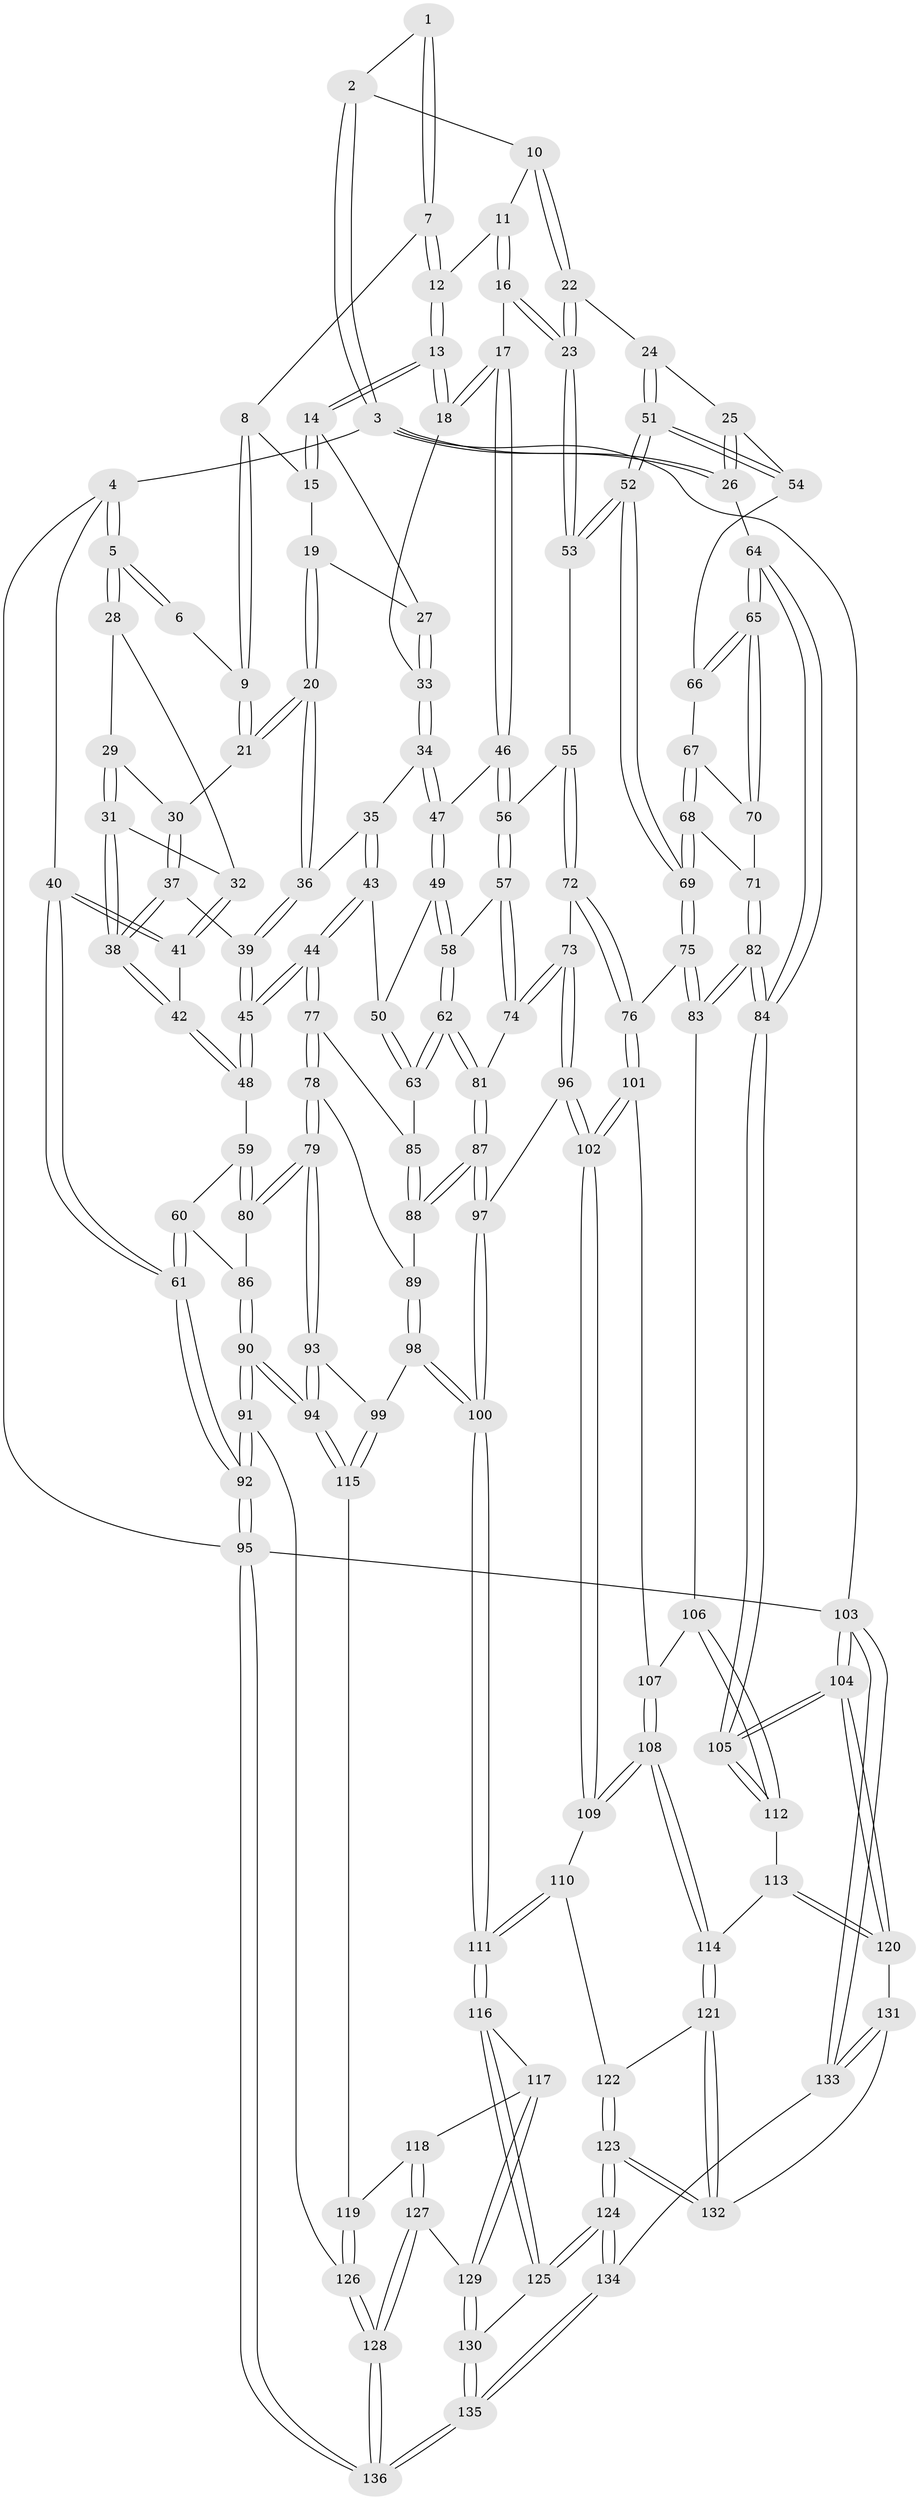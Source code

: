 // coarse degree distribution, {4: 0.3684210526315789, 8: 0.010526315789473684, 6: 0.17894736842105263, 5: 0.35789473684210527, 3: 0.06315789473684211, 7: 0.021052631578947368}
// Generated by graph-tools (version 1.1) at 2025/21/03/04/25 18:21:07]
// undirected, 136 vertices, 337 edges
graph export_dot {
graph [start="1"]
  node [color=gray90,style=filled];
  1 [pos="+0.5088216162372815+0"];
  2 [pos="+0.7763799019778812+0"];
  3 [pos="+1+0"];
  4 [pos="+0+0"];
  5 [pos="+0+0"];
  6 [pos="+0.3519408382855053+0"];
  7 [pos="+0.5088781819118733+0"];
  8 [pos="+0.3804157715450723+0.06628577822699805"];
  9 [pos="+0.2684164043350011+0.11579197902921105"];
  10 [pos="+0.7879888722249982+0.08350382078207501"];
  11 [pos="+0.7429354426517091+0.08898435518875769"];
  12 [pos="+0.564927976997985+0.07046309597251173"];
  13 [pos="+0.5429916357794522+0.15407832688093426"];
  14 [pos="+0.46985374759036497+0.15225890525794178"];
  15 [pos="+0.4382463955363873+0.13803831151580204"];
  16 [pos="+0.6053758525410031+0.2441281984807634"];
  17 [pos="+0.5742095134785593+0.22638966428507462"];
  18 [pos="+0.5554896921499666+0.18878185978012763"];
  19 [pos="+0.3419266542293284+0.16164019317936498"];
  20 [pos="+0.2622340297272141+0.14812034813965425"];
  21 [pos="+0.25062945503405853+0.13604093442530243"];
  22 [pos="+0.8588932864361898+0.1744142038167433"];
  23 [pos="+0.6995379851540768+0.31912274836709525"];
  24 [pos="+0.9026682529217015+0.17925088785531038"];
  25 [pos="+0.9723346322298887+0.1710848881280144"];
  26 [pos="+1+0.05473491622233584"];
  27 [pos="+0.4004292252582093+0.21225767843297144"];
  28 [pos="+0.08168429192002025+0.054765977144203275"];
  29 [pos="+0.11858533091937341+0.08999640853810843"];
  30 [pos="+0.23374419470055957+0.13525322560152592"];
  31 [pos="+0.0977003661199076+0.2334232076486996"];
  32 [pos="+0.012743763080882795+0.24658783657465583"];
  33 [pos="+0.38913604005433233+0.2605789101991609"];
  34 [pos="+0.3824739996736796+0.27300140410923146"];
  35 [pos="+0.3037687542640549+0.24499285938038462"];
  36 [pos="+0.301780865302888+0.2426245905914404"];
  37 [pos="+0.18539158545542703+0.27731606973725775"];
  38 [pos="+0.11482441292468515+0.306705266679008"];
  39 [pos="+0.219599283843714+0.29980353985593855"];
  40 [pos="+0+0.3036332029060148"];
  41 [pos="+0+0.2857146811740874"];
  42 [pos="+0.1035652830157578+0.33193455324000937"];
  43 [pos="+0.2746097324985157+0.4118056718548361"];
  44 [pos="+0.2742182780499363+0.41215782401153406"];
  45 [pos="+0.2661641738411737+0.40901585192702217"];
  46 [pos="+0.47964824284126995+0.32192971685301003"];
  47 [pos="+0.40953810764905113+0.32664064593485126"];
  48 [pos="+0.11511615152867387+0.4024710306059467"];
  49 [pos="+0.38512924989078007+0.3633126873334111"];
  50 [pos="+0.3834624917565086+0.3640970600030309"];
  51 [pos="+0.884892568459462+0.3866297371875675"];
  52 [pos="+0.7893932432247924+0.44687822195644994"];
  53 [pos="+0.7012666912631407+0.34148415362867224"];
  54 [pos="+0.9528060042525661+0.3898032862312981"];
  55 [pos="+0.6735198955473797+0.3654089233667967"];
  56 [pos="+0.5216920099588802+0.42158945110688983"];
  57 [pos="+0.5161230813234372+0.43412043408542794"];
  58 [pos="+0.4466416511424743+0.45403619933003114"];
  59 [pos="+0.11471981258618187+0.40298716187726996"];
  60 [pos="+0+0.4464033821682467"];
  61 [pos="+0+0.4323934790557504"];
  62 [pos="+0.41662723346297525+0.5024341636752976"];
  63 [pos="+0.38980611709904556+0.49685214765319047"];
  64 [pos="+1+0.38968866153801607"];
  65 [pos="+1+0.38976424896678014"];
  66 [pos="+0.9533910362521564+0.39022630079282183"];
  67 [pos="+0.9540254133336535+0.4102641438113779"];
  68 [pos="+0.9462583318015826+0.47393327674858"];
  69 [pos="+0.8025600859436681+0.5129954087614741"];
  70 [pos="+0.9948366115791261+0.4516710058677009"];
  71 [pos="+0.9587734021744047+0.4805218146045585"];
  72 [pos="+0.5939817071642571+0.5410042299844282"];
  73 [pos="+0.5910897860998812+0.5423643866823353"];
  74 [pos="+0.5442375624630752+0.49628367428770037"];
  75 [pos="+0.8010442651184144+0.5280362970058224"];
  76 [pos="+0.733397695133974+0.5519919508191503"];
  77 [pos="+0.287959920753053+0.47418866709160173"];
  78 [pos="+0.2603136569878299+0.5250547995805429"];
  79 [pos="+0.18439778127633322+0.5790557336022174"];
  80 [pos="+0.1216663821983397+0.521046590781261"];
  81 [pos="+0.4345211417965756+0.5453121190186587"];
  82 [pos="+1+0.7528063025191174"];
  83 [pos="+0.8423820547256495+0.6008926468611685"];
  84 [pos="+1+0.7585643828296809"];
  85 [pos="+0.31100999158439113+0.4833853334623867"];
  86 [pos="+0.057707291607483564+0.5453619380258992"];
  87 [pos="+0.44085781848850764+0.6306369643499156"];
  88 [pos="+0.36734130984712876+0.5878718981726481"];
  89 [pos="+0.3025668054999946+0.5844322592435137"];
  90 [pos="+0+0.7681068616403629"];
  91 [pos="+0+0.7890650465084573"];
  92 [pos="+0+0.8191140074916885"];
  93 [pos="+0.18016144434679424+0.6156728774768445"];
  94 [pos="+0.04148939912904973+0.7416815581374767"];
  95 [pos="+0+1"];
  96 [pos="+0.5626965024446683+0.6101589818641071"];
  97 [pos="+0.44114580590658625+0.6313547331109111"];
  98 [pos="+0.306624038052222+0.6838137000789662"];
  99 [pos="+0.2803454057465819+0.6912975863202555"];
  100 [pos="+0.41236949769750625+0.6934288662574324"];
  101 [pos="+0.6714131083184746+0.6490472741885491"];
  102 [pos="+0.6052590374470994+0.6666609243373922"];
  103 [pos="+1+1"];
  104 [pos="+1+1"];
  105 [pos="+1+1"];
  106 [pos="+0.7997108692180465+0.6660828994289061"];
  107 [pos="+0.7163340791471665+0.6817462596772623"];
  108 [pos="+0.6719750325130801+0.8004065615557807"];
  109 [pos="+0.606066445244126+0.7557776109892581"];
  110 [pos="+0.5336319732267619+0.7794857076313619"];
  111 [pos="+0.4379107314660703+0.7745945460249376"];
  112 [pos="+0.7940412813480524+0.7131224176373093"];
  113 [pos="+0.7706175094244492+0.7549957394245246"];
  114 [pos="+0.6754495112230833+0.8044920669767823"];
  115 [pos="+0.23320215637597694+0.7904345725350108"];
  116 [pos="+0.4287498840713435+0.7940577500457068"];
  117 [pos="+0.3808682033706082+0.821772025599625"];
  118 [pos="+0.25108535488482997+0.8092217243270333"];
  119 [pos="+0.24009766660627999+0.8033742823449441"];
  120 [pos="+0.9809620906635425+0.9699141143811633"];
  121 [pos="+0.6814759725742635+0.8353713383292181"];
  122 [pos="+0.5509950133299569+0.8566301334630378"];
  123 [pos="+0.5553556787281163+0.9266980567037701"];
  124 [pos="+0.5155857105510763+0.9823430229141855"];
  125 [pos="+0.4855832341682089+0.9515351228921374"];
  126 [pos="+0.1675900500835857+0.9499522489735904"];
  127 [pos="+0.2984644543674637+0.9212924339801374"];
  128 [pos="+0.16990386665748017+0.9539866605760751"];
  129 [pos="+0.33362596204215356+0.9334788685642484"];
  130 [pos="+0.33724336873796584+0.940376235384924"];
  131 [pos="+0.6860970470872174+0.8501199379955324"];
  132 [pos="+0.6846370411676664+0.8484018479641239"];
  133 [pos="+0.6472221645723106+1"];
  134 [pos="+0.562931978195675+1"];
  135 [pos="+0.3002056560273689+1"];
  136 [pos="+0.20608118869779526+1"];
  1 -- 2;
  1 -- 7;
  1 -- 7;
  2 -- 3;
  2 -- 3;
  2 -- 10;
  3 -- 4;
  3 -- 26;
  3 -- 26;
  3 -- 103;
  4 -- 5;
  4 -- 5;
  4 -- 40;
  4 -- 95;
  5 -- 6;
  5 -- 6;
  5 -- 28;
  5 -- 28;
  6 -- 9;
  7 -- 8;
  7 -- 12;
  7 -- 12;
  8 -- 9;
  8 -- 9;
  8 -- 15;
  9 -- 21;
  9 -- 21;
  10 -- 11;
  10 -- 22;
  10 -- 22;
  11 -- 12;
  11 -- 16;
  11 -- 16;
  12 -- 13;
  12 -- 13;
  13 -- 14;
  13 -- 14;
  13 -- 18;
  13 -- 18;
  14 -- 15;
  14 -- 15;
  14 -- 27;
  15 -- 19;
  16 -- 17;
  16 -- 23;
  16 -- 23;
  17 -- 18;
  17 -- 18;
  17 -- 46;
  17 -- 46;
  18 -- 33;
  19 -- 20;
  19 -- 20;
  19 -- 27;
  20 -- 21;
  20 -- 21;
  20 -- 36;
  20 -- 36;
  21 -- 30;
  22 -- 23;
  22 -- 23;
  22 -- 24;
  23 -- 53;
  23 -- 53;
  24 -- 25;
  24 -- 51;
  24 -- 51;
  25 -- 26;
  25 -- 26;
  25 -- 54;
  26 -- 64;
  27 -- 33;
  27 -- 33;
  28 -- 29;
  28 -- 32;
  29 -- 30;
  29 -- 31;
  29 -- 31;
  30 -- 37;
  30 -- 37;
  31 -- 32;
  31 -- 38;
  31 -- 38;
  32 -- 41;
  32 -- 41;
  33 -- 34;
  33 -- 34;
  34 -- 35;
  34 -- 47;
  34 -- 47;
  35 -- 36;
  35 -- 43;
  35 -- 43;
  36 -- 39;
  36 -- 39;
  37 -- 38;
  37 -- 38;
  37 -- 39;
  38 -- 42;
  38 -- 42;
  39 -- 45;
  39 -- 45;
  40 -- 41;
  40 -- 41;
  40 -- 61;
  40 -- 61;
  41 -- 42;
  42 -- 48;
  42 -- 48;
  43 -- 44;
  43 -- 44;
  43 -- 50;
  44 -- 45;
  44 -- 45;
  44 -- 77;
  44 -- 77;
  45 -- 48;
  45 -- 48;
  46 -- 47;
  46 -- 56;
  46 -- 56;
  47 -- 49;
  47 -- 49;
  48 -- 59;
  49 -- 50;
  49 -- 58;
  49 -- 58;
  50 -- 63;
  50 -- 63;
  51 -- 52;
  51 -- 52;
  51 -- 54;
  51 -- 54;
  52 -- 53;
  52 -- 53;
  52 -- 69;
  52 -- 69;
  53 -- 55;
  54 -- 66;
  55 -- 56;
  55 -- 72;
  55 -- 72;
  56 -- 57;
  56 -- 57;
  57 -- 58;
  57 -- 74;
  57 -- 74;
  58 -- 62;
  58 -- 62;
  59 -- 60;
  59 -- 80;
  59 -- 80;
  60 -- 61;
  60 -- 61;
  60 -- 86;
  61 -- 92;
  61 -- 92;
  62 -- 63;
  62 -- 63;
  62 -- 81;
  62 -- 81;
  63 -- 85;
  64 -- 65;
  64 -- 65;
  64 -- 84;
  64 -- 84;
  65 -- 66;
  65 -- 66;
  65 -- 70;
  65 -- 70;
  66 -- 67;
  67 -- 68;
  67 -- 68;
  67 -- 70;
  68 -- 69;
  68 -- 69;
  68 -- 71;
  69 -- 75;
  69 -- 75;
  70 -- 71;
  71 -- 82;
  71 -- 82;
  72 -- 73;
  72 -- 76;
  72 -- 76;
  73 -- 74;
  73 -- 74;
  73 -- 96;
  73 -- 96;
  74 -- 81;
  75 -- 76;
  75 -- 83;
  75 -- 83;
  76 -- 101;
  76 -- 101;
  77 -- 78;
  77 -- 78;
  77 -- 85;
  78 -- 79;
  78 -- 79;
  78 -- 89;
  79 -- 80;
  79 -- 80;
  79 -- 93;
  79 -- 93;
  80 -- 86;
  81 -- 87;
  81 -- 87;
  82 -- 83;
  82 -- 83;
  82 -- 84;
  82 -- 84;
  83 -- 106;
  84 -- 105;
  84 -- 105;
  85 -- 88;
  85 -- 88;
  86 -- 90;
  86 -- 90;
  87 -- 88;
  87 -- 88;
  87 -- 97;
  87 -- 97;
  88 -- 89;
  89 -- 98;
  89 -- 98;
  90 -- 91;
  90 -- 91;
  90 -- 94;
  90 -- 94;
  91 -- 92;
  91 -- 92;
  91 -- 126;
  92 -- 95;
  92 -- 95;
  93 -- 94;
  93 -- 94;
  93 -- 99;
  94 -- 115;
  94 -- 115;
  95 -- 136;
  95 -- 136;
  95 -- 103;
  96 -- 97;
  96 -- 102;
  96 -- 102;
  97 -- 100;
  97 -- 100;
  98 -- 99;
  98 -- 100;
  98 -- 100;
  99 -- 115;
  99 -- 115;
  100 -- 111;
  100 -- 111;
  101 -- 102;
  101 -- 102;
  101 -- 107;
  102 -- 109;
  102 -- 109;
  103 -- 104;
  103 -- 104;
  103 -- 133;
  103 -- 133;
  104 -- 105;
  104 -- 105;
  104 -- 120;
  104 -- 120;
  105 -- 112;
  105 -- 112;
  106 -- 107;
  106 -- 112;
  106 -- 112;
  107 -- 108;
  107 -- 108;
  108 -- 109;
  108 -- 109;
  108 -- 114;
  108 -- 114;
  109 -- 110;
  110 -- 111;
  110 -- 111;
  110 -- 122;
  111 -- 116;
  111 -- 116;
  112 -- 113;
  113 -- 114;
  113 -- 120;
  113 -- 120;
  114 -- 121;
  114 -- 121;
  115 -- 119;
  116 -- 117;
  116 -- 125;
  116 -- 125;
  117 -- 118;
  117 -- 129;
  117 -- 129;
  118 -- 119;
  118 -- 127;
  118 -- 127;
  119 -- 126;
  119 -- 126;
  120 -- 131;
  121 -- 122;
  121 -- 132;
  121 -- 132;
  122 -- 123;
  122 -- 123;
  123 -- 124;
  123 -- 124;
  123 -- 132;
  123 -- 132;
  124 -- 125;
  124 -- 125;
  124 -- 134;
  124 -- 134;
  125 -- 130;
  126 -- 128;
  126 -- 128;
  127 -- 128;
  127 -- 128;
  127 -- 129;
  128 -- 136;
  128 -- 136;
  129 -- 130;
  129 -- 130;
  130 -- 135;
  130 -- 135;
  131 -- 132;
  131 -- 133;
  131 -- 133;
  133 -- 134;
  134 -- 135;
  134 -- 135;
  135 -- 136;
  135 -- 136;
}
